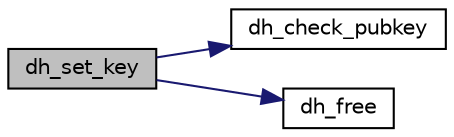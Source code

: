 digraph "dh_set_key"
{
 // LATEX_PDF_SIZE
  edge [fontname="Helvetica",fontsize="10",labelfontname="Helvetica",labelfontsize="10"];
  node [fontname="Helvetica",fontsize="10",shape=record];
  rankdir="LR";
  Node0 [label="dh_set_key",height=0.2,width=0.4,color="black", fillcolor="grey75", style="filled", fontcolor="black",tooltip="Import DH public or private key part from raw numbers."];
  Node0 -> Node1 [color="midnightblue",fontsize="10",style="solid",fontname="Helvetica"];
  Node1 [label="dh_check_pubkey",height=0.2,width=0.4,color="black", fillcolor="white", style="filled",URL="$tomcrypt__private_8h.html#a88fc16c33e95216e30eae5beb8e92da1",tooltip="Check DH public key (INTERNAL ONLY, not part of public API)"];
  Node0 -> Node2 [color="midnightblue",fontsize="10",style="solid",fontname="Helvetica"];
  Node2 [label="dh_free",height=0.2,width=0.4,color="black", fillcolor="white", style="filled",URL="$dh__free_8c.html#ac6413849059daca7d0482fa400db5d82",tooltip="Free the allocated ram for a DH key."];
}
